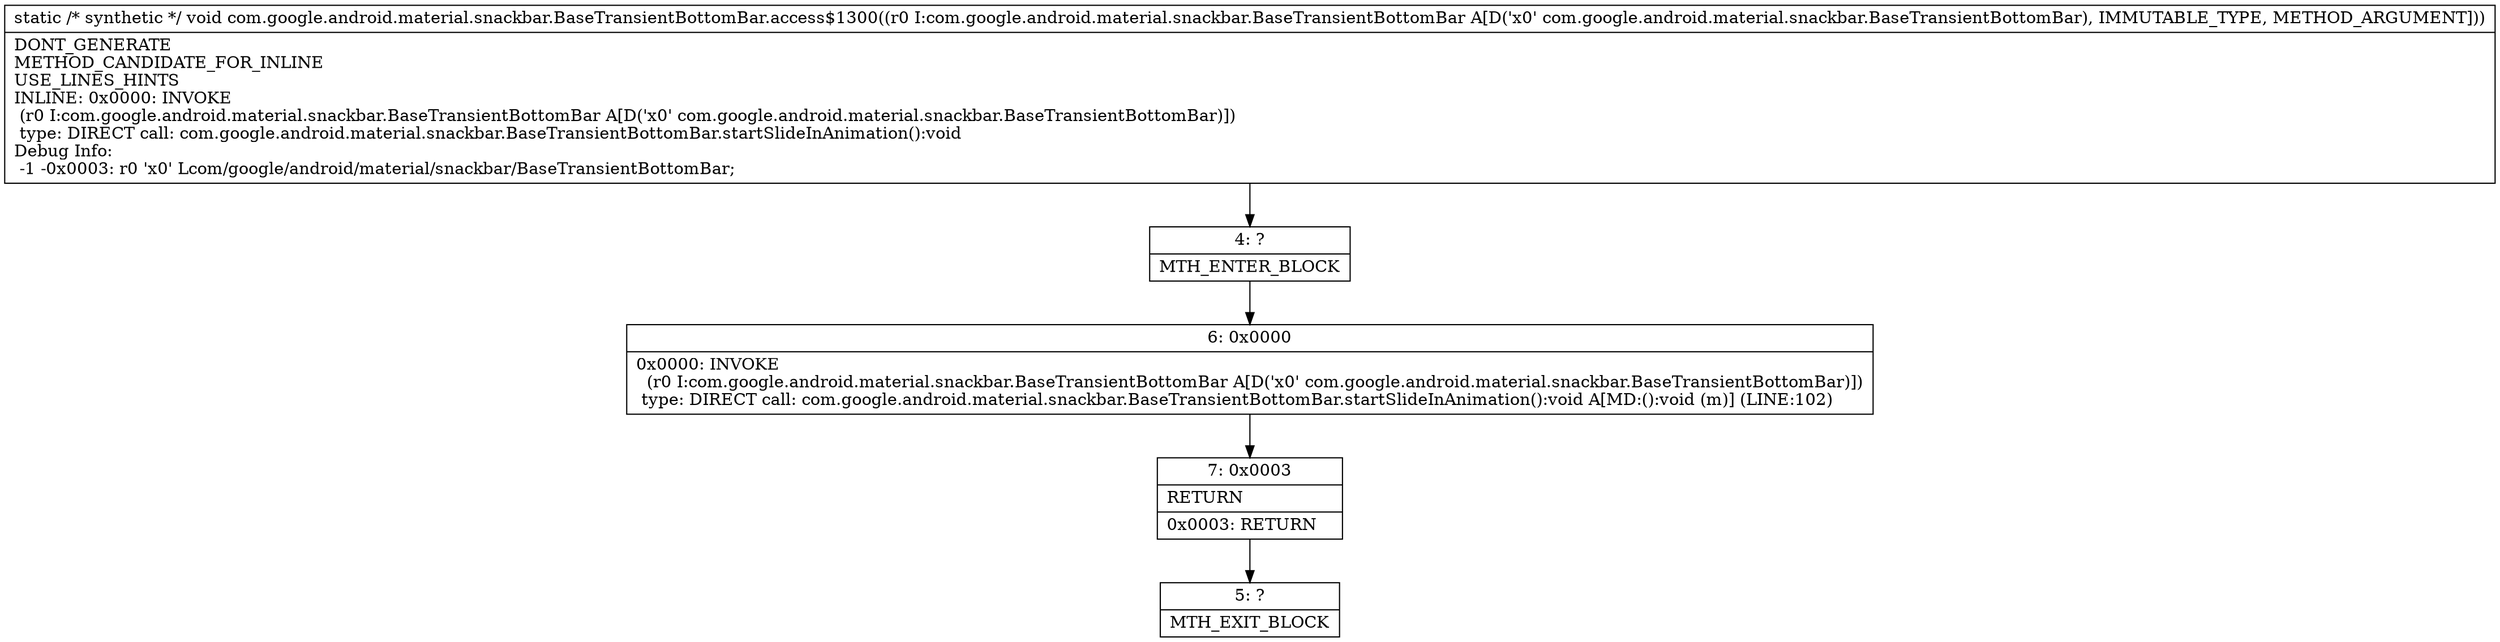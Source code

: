 digraph "CFG forcom.google.android.material.snackbar.BaseTransientBottomBar.access$1300(Lcom\/google\/android\/material\/snackbar\/BaseTransientBottomBar;)V" {
Node_4 [shape=record,label="{4\:\ ?|MTH_ENTER_BLOCK\l}"];
Node_6 [shape=record,label="{6\:\ 0x0000|0x0000: INVOKE  \l  (r0 I:com.google.android.material.snackbar.BaseTransientBottomBar A[D('x0' com.google.android.material.snackbar.BaseTransientBottomBar)])\l type: DIRECT call: com.google.android.material.snackbar.BaseTransientBottomBar.startSlideInAnimation():void A[MD:():void (m)] (LINE:102)\l}"];
Node_7 [shape=record,label="{7\:\ 0x0003|RETURN\l|0x0003: RETURN   \l}"];
Node_5 [shape=record,label="{5\:\ ?|MTH_EXIT_BLOCK\l}"];
MethodNode[shape=record,label="{static \/* synthetic *\/ void com.google.android.material.snackbar.BaseTransientBottomBar.access$1300((r0 I:com.google.android.material.snackbar.BaseTransientBottomBar A[D('x0' com.google.android.material.snackbar.BaseTransientBottomBar), IMMUTABLE_TYPE, METHOD_ARGUMENT]))  | DONT_GENERATE\lMETHOD_CANDIDATE_FOR_INLINE\lUSE_LINES_HINTS\lINLINE: 0x0000: INVOKE  \l  (r0 I:com.google.android.material.snackbar.BaseTransientBottomBar A[D('x0' com.google.android.material.snackbar.BaseTransientBottomBar)])\l type: DIRECT call: com.google.android.material.snackbar.BaseTransientBottomBar.startSlideInAnimation():void\lDebug Info:\l  \-1 \-0x0003: r0 'x0' Lcom\/google\/android\/material\/snackbar\/BaseTransientBottomBar;\l}"];
MethodNode -> Node_4;Node_4 -> Node_6;
Node_6 -> Node_7;
Node_7 -> Node_5;
}

